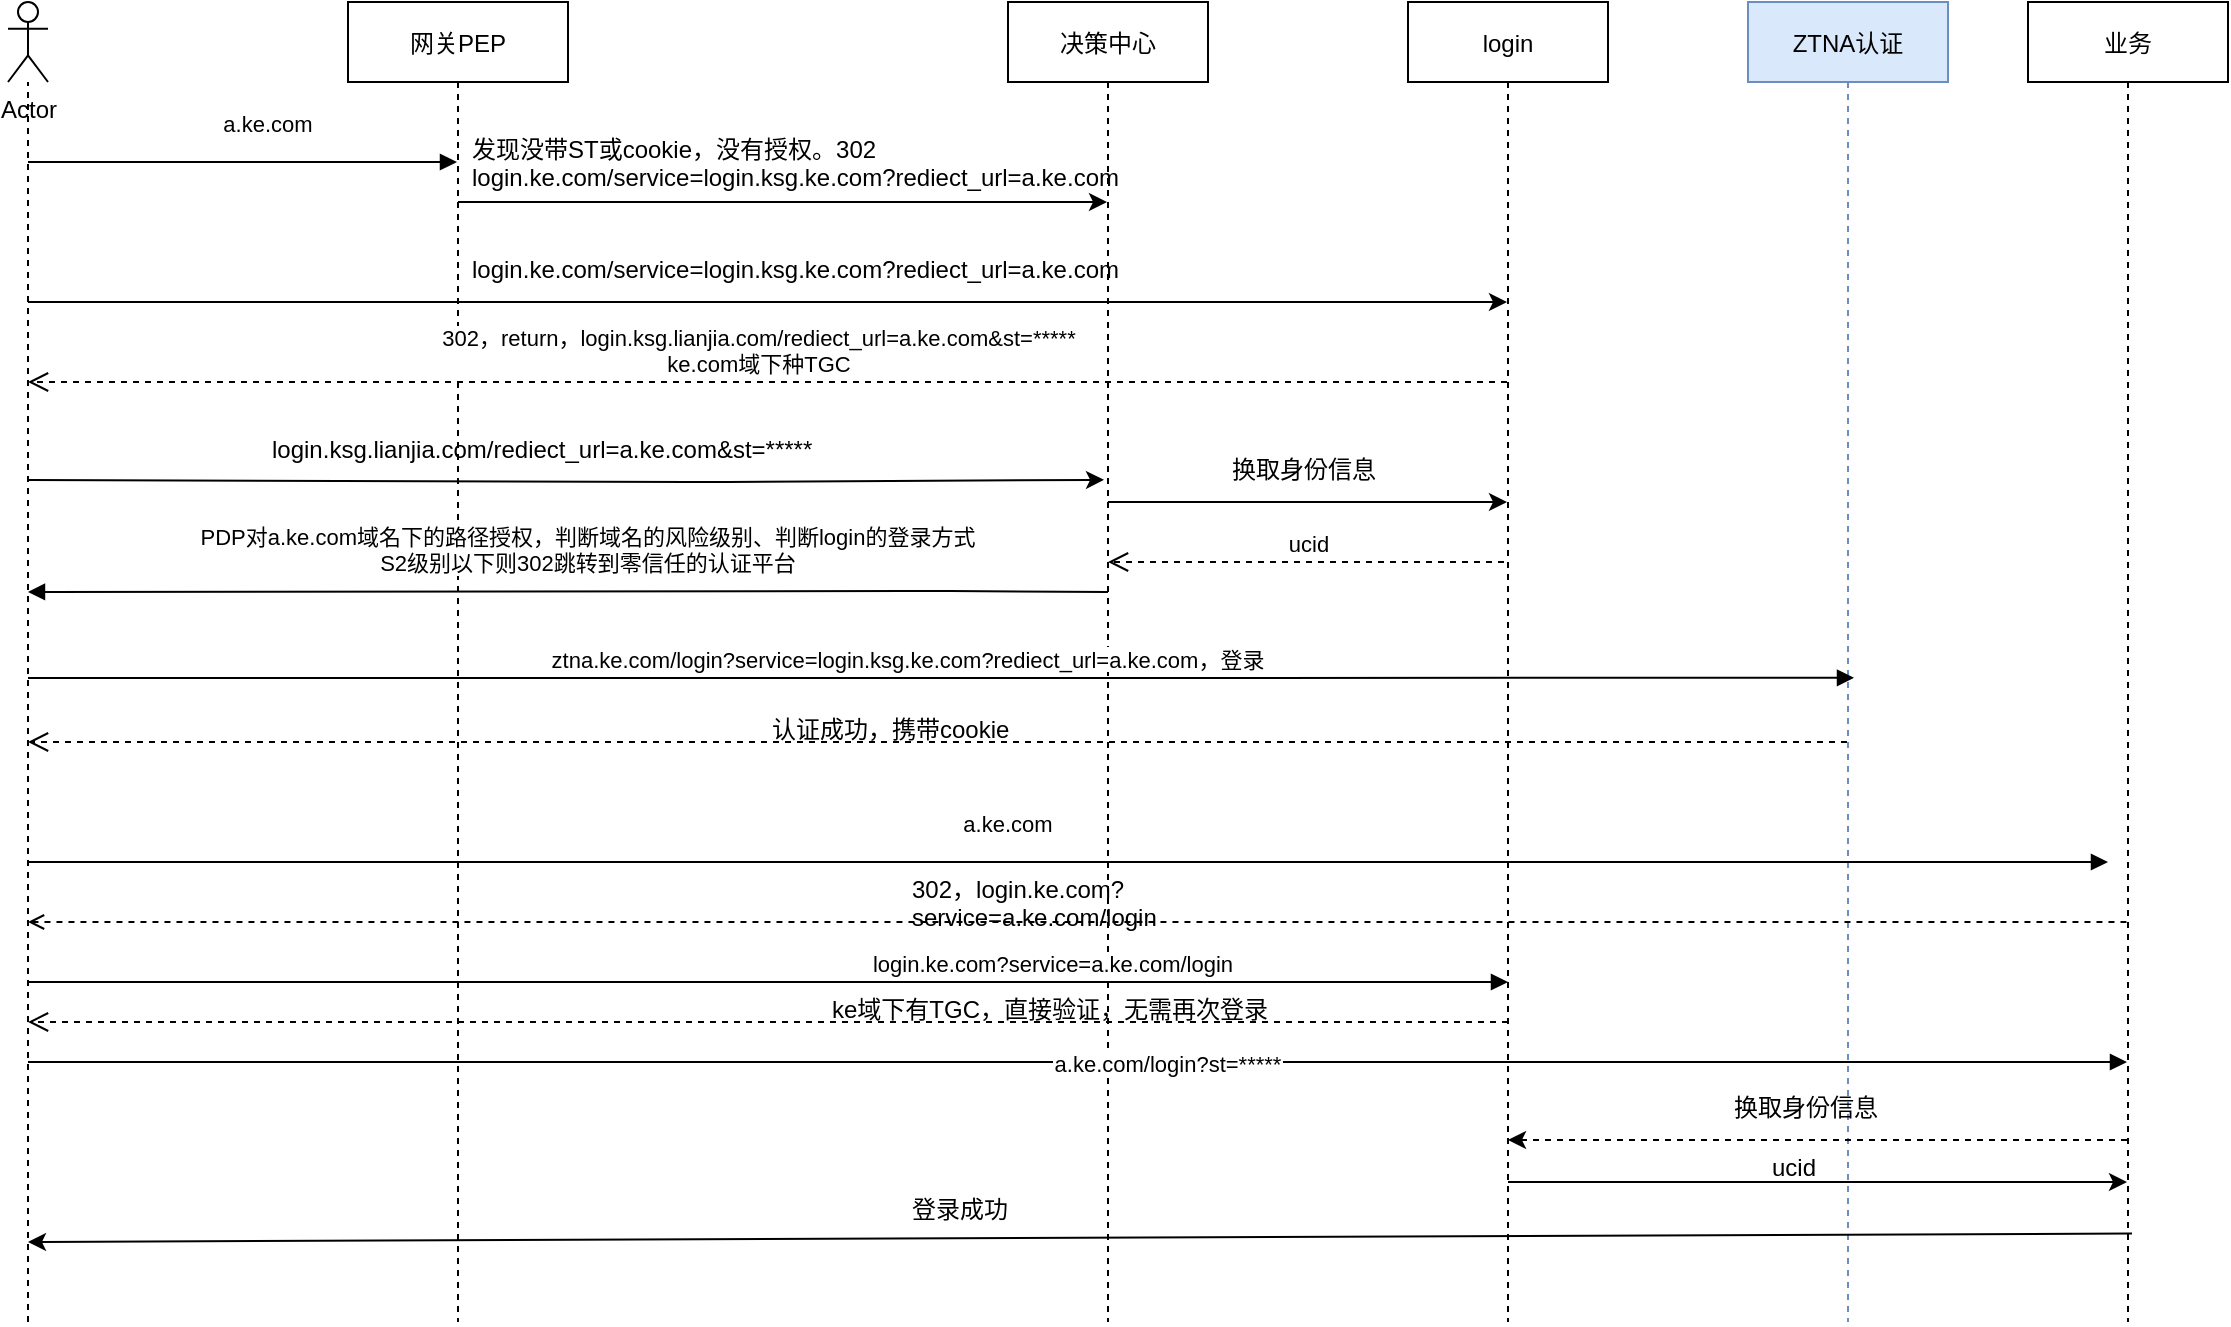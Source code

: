 <mxfile version="13.10.4" type="github">
  <diagram id="kgpKYQtTHZ0yAKxKKP6v" name="Page-1">
    <mxGraphModel dx="1038" dy="547" grid="1" gridSize="10" guides="1" tooltips="1" connect="1" arrows="1" fold="1" page="1" pageScale="1" pageWidth="2339" pageHeight="3300" math="0" shadow="0">
      <root>
        <mxCell id="0" />
        <mxCell id="1" parent="0" />
        <mxCell id="3nuBFxr9cyL0pnOWT2aG-5" value="网关PEP" style="shape=umlLifeline;perimeter=lifelinePerimeter;container=1;collapsible=0;recursiveResize=0;rounded=0;shadow=0;strokeWidth=1;" parent="1" vertex="1">
          <mxGeometry x="320" y="80" width="110" height="660" as="geometry" />
        </mxCell>
        <mxCell id="3nuBFxr9cyL0pnOWT2aG-8" value="a.ke.com" style="verticalAlign=bottom;endArrow=block;shadow=0;strokeWidth=1;" parent="1" target="3nuBFxr9cyL0pnOWT2aG-5" edge="1">
          <mxGeometry x="0.118" y="10" relative="1" as="geometry">
            <mxPoint x="160" y="160" as="sourcePoint" />
            <mxPoint x="345" y="160.0" as="targetPoint" />
            <mxPoint as="offset" />
          </mxGeometry>
        </mxCell>
        <mxCell id="vI5zeRo2F1aZtrcYhNLY-5" value="login" style="shape=umlLifeline;perimeter=lifelinePerimeter;container=1;collapsible=0;recursiveResize=0;rounded=0;shadow=0;strokeWidth=1;" vertex="1" parent="1">
          <mxGeometry x="850" y="80" width="100" height="660" as="geometry" />
        </mxCell>
        <mxCell id="vI5zeRo2F1aZtrcYhNLY-7" value="ZTNA认证" style="shape=umlLifeline;perimeter=lifelinePerimeter;container=1;collapsible=0;recursiveResize=0;rounded=0;shadow=0;strokeWidth=1;fillColor=#dae8fc;strokeColor=#6c8ebf;" vertex="1" parent="1">
          <mxGeometry x="1020" y="80" width="100" height="660" as="geometry" />
        </mxCell>
        <mxCell id="vI5zeRo2F1aZtrcYhNLY-65" value="" style="endArrow=classic;html=1;dashed=1;" edge="1" parent="vI5zeRo2F1aZtrcYhNLY-7" source="vI5zeRo2F1aZtrcYhNLY-10">
          <mxGeometry width="50" height="50" relative="1" as="geometry">
            <mxPoint x="93.5" y="569" as="sourcePoint" />
            <mxPoint x="-120" y="569" as="targetPoint" />
            <Array as="points" />
          </mxGeometry>
        </mxCell>
        <mxCell id="vI5zeRo2F1aZtrcYhNLY-8" value="&lt;div&gt;发现没带ST或cookie，没有授权。302&lt;/div&gt;&lt;div&gt;login.ke.com/service=login.ksg.ke.com?rediect_url=a.ke.com&lt;/div&gt;" style="text;whiteSpace=wrap;html=1;" vertex="1" parent="1">
          <mxGeometry x="380" y="140" width="390" height="30" as="geometry" />
        </mxCell>
        <mxCell id="vI5zeRo2F1aZtrcYhNLY-9" value="" style="endArrow=classic;html=1;" edge="1" parent="1" source="3nuBFxr9cyL0pnOWT2aG-5" target="vI5zeRo2F1aZtrcYhNLY-11">
          <mxGeometry width="50" height="50" relative="1" as="geometry">
            <mxPoint x="260" y="180" as="sourcePoint" />
            <mxPoint x="430" y="130" as="targetPoint" />
            <Array as="points">
              <mxPoint x="500" y="180" />
            </Array>
          </mxGeometry>
        </mxCell>
        <mxCell id="vI5zeRo2F1aZtrcYhNLY-10" value="业务" style="shape=umlLifeline;perimeter=lifelinePerimeter;container=1;collapsible=0;recursiveResize=0;rounded=0;shadow=0;strokeWidth=1;" vertex="1" parent="1">
          <mxGeometry x="1160" y="80" width="100" height="660" as="geometry" />
        </mxCell>
        <mxCell id="vI5zeRo2F1aZtrcYhNLY-11" value="决策中心" style="shape=umlLifeline;perimeter=lifelinePerimeter;container=1;collapsible=0;recursiveResize=0;rounded=0;shadow=0;strokeWidth=1;" vertex="1" parent="1">
          <mxGeometry x="650" y="80" width="100" height="660" as="geometry" />
        </mxCell>
        <mxCell id="vI5zeRo2F1aZtrcYhNLY-12" value="" style="endArrow=classic;html=1;" edge="1" parent="1" target="vI5zeRo2F1aZtrcYhNLY-5">
          <mxGeometry width="50" height="50" relative="1" as="geometry">
            <mxPoint x="160" y="230" as="sourcePoint" />
            <mxPoint x="490.03" y="229.5" as="targetPoint" />
            <Array as="points">
              <mxPoint x="580" y="230" />
            </Array>
          </mxGeometry>
        </mxCell>
        <mxCell id="vI5zeRo2F1aZtrcYhNLY-14" value="a.ke.com/login?st=*****" style="verticalAlign=bottom;endArrow=block;shadow=0;strokeWidth=1;" edge="1" parent="1" target="vI5zeRo2F1aZtrcYhNLY-10">
          <mxGeometry x="0.086" y="-10" relative="1" as="geometry">
            <mxPoint x="160" y="610" as="sourcePoint" />
            <mxPoint x="1250" y="600.0" as="targetPoint" />
            <mxPoint as="offset" />
          </mxGeometry>
        </mxCell>
        <mxCell id="vI5zeRo2F1aZtrcYhNLY-19" value="login.ksg.lianjia.com/rediect_url=a.ke.com&amp;amp;st=*****" style="text;whiteSpace=wrap;html=1;" vertex="1" parent="1">
          <mxGeometry x="280" y="290" width="390" height="30" as="geometry" />
        </mxCell>
        <mxCell id="vI5zeRo2F1aZtrcYhNLY-20" value="ucid" style="verticalAlign=bottom;endArrow=open;dashed=1;endSize=8;shadow=0;strokeWidth=1;exitX=0.48;exitY=0.627;exitDx=0;exitDy=0;exitPerimeter=0;" edge="1" parent="1" target="vI5zeRo2F1aZtrcYhNLY-11">
          <mxGeometry x="-0.013" relative="1" as="geometry">
            <mxPoint x="720" y="362" as="targetPoint" />
            <mxPoint x="898" y="360" as="sourcePoint" />
            <Array as="points" />
            <mxPoint as="offset" />
          </mxGeometry>
        </mxCell>
        <mxCell id="vI5zeRo2F1aZtrcYhNLY-25" value="ztna.ke.com/login?service=login.ksg.ke.com?rediect_url=a.ke.com，登录" style="verticalAlign=bottom;endArrow=block;shadow=0;strokeWidth=1;entryX=0.53;entryY=0.512;entryDx=0;entryDy=0;entryPerimeter=0;" edge="1" parent="1" target="vI5zeRo2F1aZtrcYhNLY-7">
          <mxGeometry x="-0.036" relative="1" as="geometry">
            <mxPoint x="160" y="418" as="sourcePoint" />
            <mxPoint x="1059.5" y="380.0" as="targetPoint" />
            <mxPoint as="offset" />
            <Array as="points" />
          </mxGeometry>
        </mxCell>
        <mxCell id="vI5zeRo2F1aZtrcYhNLY-26" value="302，return，login.ksg.lianjia.com/rediect_url=a.ke.com&amp;st=*****&#xa;ke.com域下种TGC" style="verticalAlign=bottom;endArrow=open;dashed=1;endSize=8;shadow=0;strokeWidth=1;" edge="1" parent="1" source="vI5zeRo2F1aZtrcYhNLY-5">
          <mxGeometry x="0.012" relative="1" as="geometry">
            <mxPoint x="160" y="270" as="targetPoint" />
            <mxPoint x="899.5" y="270" as="sourcePoint" />
            <Array as="points">
              <mxPoint x="750" y="270" />
            </Array>
            <mxPoint as="offset" />
          </mxGeometry>
        </mxCell>
        <mxCell id="vI5zeRo2F1aZtrcYhNLY-27" value="" style="endArrow=classic;html=1;entryX=0.48;entryY=0.362;entryDx=0;entryDy=0;entryPerimeter=0;" edge="1" parent="1" target="vI5zeRo2F1aZtrcYhNLY-11">
          <mxGeometry width="50" height="50" relative="1" as="geometry">
            <mxPoint x="160" y="319" as="sourcePoint" />
            <mxPoint x="640" y="240" as="targetPoint" />
            <Array as="points">
              <mxPoint x="500" y="320" />
            </Array>
          </mxGeometry>
        </mxCell>
        <mxCell id="vI5zeRo2F1aZtrcYhNLY-28" value="" style="endArrow=classic;html=1;" edge="1" parent="1" source="vI5zeRo2F1aZtrcYhNLY-11" target="vI5zeRo2F1aZtrcYhNLY-5">
          <mxGeometry width="50" height="50" relative="1" as="geometry">
            <mxPoint x="590" y="290" as="sourcePoint" />
            <mxPoint x="640" y="240" as="targetPoint" />
            <Array as="points">
              <mxPoint x="770" y="330" />
            </Array>
          </mxGeometry>
        </mxCell>
        <mxCell id="vI5zeRo2F1aZtrcYhNLY-29" value="换取身份信息" style="text;whiteSpace=wrap;html=1;" vertex="1" parent="1">
          <mxGeometry x="760" y="300" width="90" height="30" as="geometry" />
        </mxCell>
        <mxCell id="vI5zeRo2F1aZtrcYhNLY-32" value="" style="verticalAlign=bottom;endArrow=open;dashed=1;endSize=8;shadow=0;strokeWidth=1;" edge="1" parent="1" source="vI5zeRo2F1aZtrcYhNLY-7">
          <mxGeometry x="-0.013" y="-10" relative="1" as="geometry">
            <mxPoint x="160" y="450" as="targetPoint" />
            <mxPoint x="898" y="360" as="sourcePoint" />
            <Array as="points">
              <mxPoint x="820" y="450" />
            </Array>
            <mxPoint as="offset" />
          </mxGeometry>
        </mxCell>
        <mxCell id="vI5zeRo2F1aZtrcYhNLY-36" value="a.ke.com" style="verticalAlign=bottom;endArrow=block;shadow=0;strokeWidth=1;" edge="1" parent="1">
          <mxGeometry x="-0.058" y="10" relative="1" as="geometry">
            <mxPoint x="160" y="510" as="sourcePoint" />
            <mxPoint x="1200" y="510" as="targetPoint" />
            <mxPoint as="offset" />
          </mxGeometry>
        </mxCell>
        <mxCell id="vI5zeRo2F1aZtrcYhNLY-38" value="登录成功" style="text;whiteSpace=wrap;html=1;" vertex="1" parent="1">
          <mxGeometry x="600" y="670" width="60" height="40" as="geometry" />
        </mxCell>
        <mxCell id="vI5zeRo2F1aZtrcYhNLY-40" value="login.ke.com?service=a.ke.com/login" style="verticalAlign=bottom;endArrow=block;shadow=0;strokeWidth=1;" edge="1" parent="1">
          <mxGeometry x="0.385" relative="1" as="geometry">
            <mxPoint x="160" y="570" as="sourcePoint" />
            <mxPoint x="900" y="570" as="targetPoint" />
            <mxPoint as="offset" />
          </mxGeometry>
        </mxCell>
        <mxCell id="vI5zeRo2F1aZtrcYhNLY-35" value="302，login.ke.com?service=a.ke.com/login" style="text;whiteSpace=wrap;html=1;" vertex="1" parent="1">
          <mxGeometry x="600" y="510" width="230" height="30" as="geometry" />
        </mxCell>
        <mxCell id="vI5zeRo2F1aZtrcYhNLY-42" value="ke域下有TGC，直接验证，无需再次登录" style="text;whiteSpace=wrap;html=1;" vertex="1" parent="1">
          <mxGeometry x="560" y="570" width="260" height="30" as="geometry" />
        </mxCell>
        <mxCell id="vI5zeRo2F1aZtrcYhNLY-43" value="" style="verticalAlign=bottom;endArrow=open;dashed=1;endSize=8;shadow=0;strokeWidth=1;" edge="1" parent="1">
          <mxGeometry x="-0.013" y="-10" relative="1" as="geometry">
            <mxPoint x="160" y="590" as="targetPoint" />
            <mxPoint x="900" y="590" as="sourcePoint" />
            <mxPoint as="offset" />
          </mxGeometry>
        </mxCell>
        <mxCell id="vI5zeRo2F1aZtrcYhNLY-45" value="" style="endArrow=none;dashed=1;html=1;startArrow=open;startFill=0;" edge="1" parent="1" target="vI5zeRo2F1aZtrcYhNLY-10">
          <mxGeometry width="50" height="50" relative="1" as="geometry">
            <mxPoint x="160" y="540" as="sourcePoint" />
            <mxPoint x="770" y="480" as="targetPoint" />
            <Array as="points">
              <mxPoint x="950" y="540" />
            </Array>
          </mxGeometry>
        </mxCell>
        <mxCell id="vI5zeRo2F1aZtrcYhNLY-49" value="" style="endArrow=classic;html=1;exitX=0.52;exitY=0.933;exitDx=0;exitDy=0;exitPerimeter=0;" edge="1" parent="1" source="vI5zeRo2F1aZtrcYhNLY-10">
          <mxGeometry width="50" height="50" relative="1" as="geometry">
            <mxPoint x="800" y="530" as="sourcePoint" />
            <mxPoint x="160" y="700" as="targetPoint" />
          </mxGeometry>
        </mxCell>
        <mxCell id="vI5zeRo2F1aZtrcYhNLY-52" value="" style="endArrow=classic;html=1;" edge="1" parent="1" target="vI5zeRo2F1aZtrcYhNLY-10">
          <mxGeometry width="50" height="50" relative="1" as="geometry">
            <mxPoint x="900" y="670" as="sourcePoint" />
            <mxPoint x="1120" y="620" as="targetPoint" />
          </mxGeometry>
        </mxCell>
        <mxCell id="vI5zeRo2F1aZtrcYhNLY-53" value="PDP对a.ke.com域名下的路径授权，判断域名的风险级别、判断login的登录方式&#xa;S2级别以下则302跳转到零信任的认证平台" style="verticalAlign=bottom;endArrow=block;shadow=0;strokeWidth=1;" edge="1" parent="1">
          <mxGeometry x="-0.037" y="-5" relative="1" as="geometry">
            <mxPoint x="700" y="375" as="sourcePoint" />
            <mxPoint x="160" y="375" as="targetPoint" />
            <mxPoint as="offset" />
            <Array as="points">
              <mxPoint x="610.5" y="374.5" />
            </Array>
          </mxGeometry>
        </mxCell>
        <mxCell id="vI5zeRo2F1aZtrcYhNLY-55" value="login.ke.com/service=login.ksg.ke.com?rediect_url=a.ke.com" style="text;whiteSpace=wrap;html=1;" vertex="1" parent="1">
          <mxGeometry x="380" y="200" width="370" height="20" as="geometry" />
        </mxCell>
        <mxCell id="vI5zeRo2F1aZtrcYhNLY-56" value="认证成功，携带cookie" style="text;whiteSpace=wrap;html=1;" vertex="1" parent="1">
          <mxGeometry x="530" y="430" width="260" height="30" as="geometry" />
        </mxCell>
        <mxCell id="vI5zeRo2F1aZtrcYhNLY-57" value="Actor" style="shape=umlActor;verticalLabelPosition=bottom;verticalAlign=top;html=1;outlineConnect=0;" vertex="1" parent="1">
          <mxGeometry x="150" y="80" width="20" height="40" as="geometry" />
        </mxCell>
        <mxCell id="vI5zeRo2F1aZtrcYhNLY-61" value="" style="endArrow=none;dashed=1;html=1;shadow=0;strokeWidth=1;" edge="1" parent="1">
          <mxGeometry width="50" height="50" relative="1" as="geometry">
            <mxPoint x="160" y="740" as="sourcePoint" />
            <mxPoint x="160" y="120" as="targetPoint" />
          </mxGeometry>
        </mxCell>
        <mxCell id="vI5zeRo2F1aZtrcYhNLY-63" value="换取身份信息" style="text;whiteSpace=wrap;html=1;" vertex="1" parent="1">
          <mxGeometry x="1010.5" y="619" width="90" height="30" as="geometry" />
        </mxCell>
        <mxCell id="vI5zeRo2F1aZtrcYhNLY-66" value="ucid" style="text;whiteSpace=wrap;html=1;" vertex="1" parent="1">
          <mxGeometry x="1030" y="649" width="90" height="30" as="geometry" />
        </mxCell>
      </root>
    </mxGraphModel>
  </diagram>
</mxfile>
